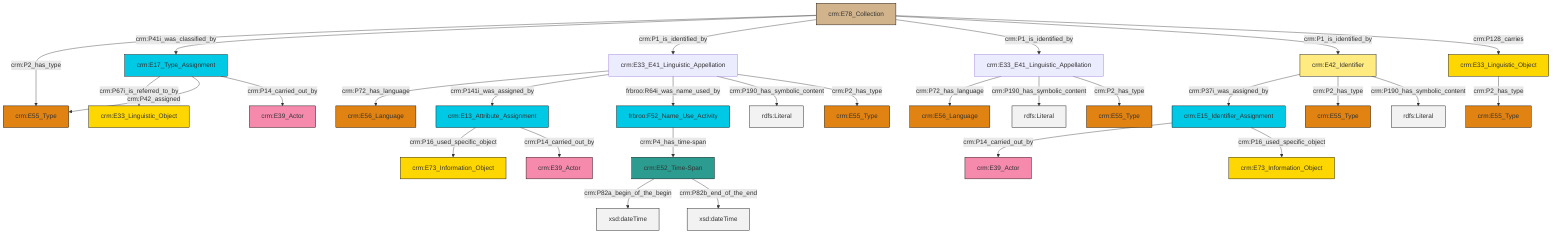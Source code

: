 graph TD
classDef Literal fill:#f2f2f2,stroke:#000000;
classDef CRM_Entity fill:#FFFFFF,stroke:#000000;
classDef Temporal_Entity fill:#00C9E6, stroke:#000000;
classDef Type fill:#E18312, stroke:#000000;
classDef Time-Span fill:#2C9C91, stroke:#000000;
classDef Appellation fill:#FFEB7F, stroke:#000000;
classDef Place fill:#008836, stroke:#000000;
classDef Persistent_Item fill:#B266B2, stroke:#000000;
classDef Conceptual_Object fill:#FFD700, stroke:#000000;
classDef Physical_Thing fill:#D2B48C, stroke:#000000;
classDef Actor fill:#f58aad, stroke:#000000;
classDef PC_Classes fill:#4ce600, stroke:#000000;
classDef Multi fill:#cccccc,stroke:#000000;

0["crm:E13_Attribute_Assignment"]:::Temporal_Entity -->|crm:P16_used_specific_object| 1["crm:E73_Information_Object"]:::Conceptual_Object
2["crm:E78_Collection"]:::Physical_Thing -->|crm:P2_has_type| 3["crm:E55_Type"]:::Type
4["crm:E33_E41_Linguistic_Appellation"]:::Default -->|crm:P72_has_language| 5["crm:E56_Language"]:::Type
2["crm:E78_Collection"]:::Physical_Thing -->|crm:P41i_was_classified_by| 10["crm:E17_Type_Assignment"]:::Temporal_Entity
11["crm:E52_Time-Span"]:::Time-Span -->|crm:P82a_begin_of_the_begin| 12[xsd:dateTime]:::Literal
10["crm:E17_Type_Assignment"]:::Temporal_Entity -->|crm:P67i_is_referred_to_by| 19["crm:E33_Linguistic_Object"]:::Conceptual_Object
4["crm:E33_E41_Linguistic_Appellation"]:::Default -->|crm:P190_has_symbolic_content| 22[rdfs:Literal]:::Literal
23["crm:E33_E41_Linguistic_Appellation"]:::Default -->|crm:P72_has_language| 24["crm:E56_Language"]:::Type
2["crm:E78_Collection"]:::Physical_Thing -->|crm:P1_is_identified_by| 23["crm:E33_E41_Linguistic_Appellation"]:::Default
10["crm:E17_Type_Assignment"]:::Temporal_Entity -->|crm:P42_assigned| 3["crm:E55_Type"]:::Type
11["crm:E52_Time-Span"]:::Time-Span -->|crm:P82b_end_of_the_end| 25[xsd:dateTime]:::Literal
10["crm:E17_Type_Assignment"]:::Temporal_Entity -->|crm:P14_carried_out_by| 13["crm:E39_Actor"]:::Actor
6["crm:E42_Identifier"]:::Appellation -->|crm:P37i_was_assigned_by| 8["crm:E15_Identifier_Assignment"]:::Temporal_Entity
6["crm:E42_Identifier"]:::Appellation -->|crm:P2_has_type| 17["crm:E55_Type"]:::Type
2["crm:E78_Collection"]:::Physical_Thing -->|crm:P1_is_identified_by| 4["crm:E33_E41_Linguistic_Appellation"]:::Default
30["crm:E33_Linguistic_Object"]:::Conceptual_Object -->|crm:P2_has_type| 15["crm:E55_Type"]:::Type
23["crm:E33_E41_Linguistic_Appellation"]:::Default -->|crm:P141i_was_assigned_by| 0["crm:E13_Attribute_Assignment"]:::Temporal_Entity
6["crm:E42_Identifier"]:::Appellation -->|crm:P190_has_symbolic_content| 34[rdfs:Literal]:::Literal
4["crm:E33_E41_Linguistic_Appellation"]:::Default -->|crm:P2_has_type| 31["crm:E55_Type"]:::Type
23["crm:E33_E41_Linguistic_Appellation"]:::Default -->|frbroo:R64i_was_name_used_by| 27["frbroo:F52_Name_Use_Activity"]:::Temporal_Entity
0["crm:E13_Attribute_Assignment"]:::Temporal_Entity -->|crm:P14_carried_out_by| 20["crm:E39_Actor"]:::Actor
8["crm:E15_Identifier_Assignment"]:::Temporal_Entity -->|crm:P14_carried_out_by| 36["crm:E39_Actor"]:::Actor
2["crm:E78_Collection"]:::Physical_Thing -->|crm:P1_is_identified_by| 6["crm:E42_Identifier"]:::Appellation
8["crm:E15_Identifier_Assignment"]:::Temporal_Entity -->|crm:P16_used_specific_object| 40["crm:E73_Information_Object"]:::Conceptual_Object
27["frbroo:F52_Name_Use_Activity"]:::Temporal_Entity -->|crm:P4_has_time-span| 11["crm:E52_Time-Span"]:::Time-Span
23["crm:E33_E41_Linguistic_Appellation"]:::Default -->|crm:P190_has_symbolic_content| 45[rdfs:Literal]:::Literal
23["crm:E33_E41_Linguistic_Appellation"]:::Default -->|crm:P2_has_type| 43["crm:E55_Type"]:::Type
2["crm:E78_Collection"]:::Physical_Thing -->|crm:P128_carries| 30["crm:E33_Linguistic_Object"]:::Conceptual_Object